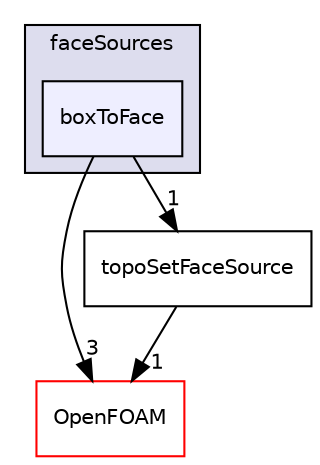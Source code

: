 digraph "src/meshTools/sets/faceSources/boxToFace" {
  bgcolor=transparent;
  compound=true
  node [ fontsize="10", fontname="Helvetica"];
  edge [ labelfontsize="10", labelfontname="Helvetica"];
  subgraph clusterdir_ca21e004451e80f3d57c68df6e02dd61 {
    graph [ bgcolor="#ddddee", pencolor="black", label="faceSources" fontname="Helvetica", fontsize="10", URL="dir_ca21e004451e80f3d57c68df6e02dd61.html"]
  dir_bf9f99f4bb38c0f11805993a42158535 [shape=box, label="boxToFace", style="filled", fillcolor="#eeeeff", pencolor="black", URL="dir_bf9f99f4bb38c0f11805993a42158535.html"];
  }
  dir_c5473ff19b20e6ec4dfe5c310b3778a8 [shape=box label="OpenFOAM" color="red" URL="dir_c5473ff19b20e6ec4dfe5c310b3778a8.html"];
  dir_ae8f43ec8eebd5a3dd10513e500cf0dd [shape=box label="topoSetFaceSource" URL="dir_ae8f43ec8eebd5a3dd10513e500cf0dd.html"];
  dir_bf9f99f4bb38c0f11805993a42158535->dir_c5473ff19b20e6ec4dfe5c310b3778a8 [headlabel="3", labeldistance=1.5 headhref="dir_002080_002151.html"];
  dir_bf9f99f4bb38c0f11805993a42158535->dir_ae8f43ec8eebd5a3dd10513e500cf0dd [headlabel="1", labeldistance=1.5 headhref="dir_002080_002092.html"];
  dir_ae8f43ec8eebd5a3dd10513e500cf0dd->dir_c5473ff19b20e6ec4dfe5c310b3778a8 [headlabel="1", labeldistance=1.5 headhref="dir_002092_002151.html"];
}
